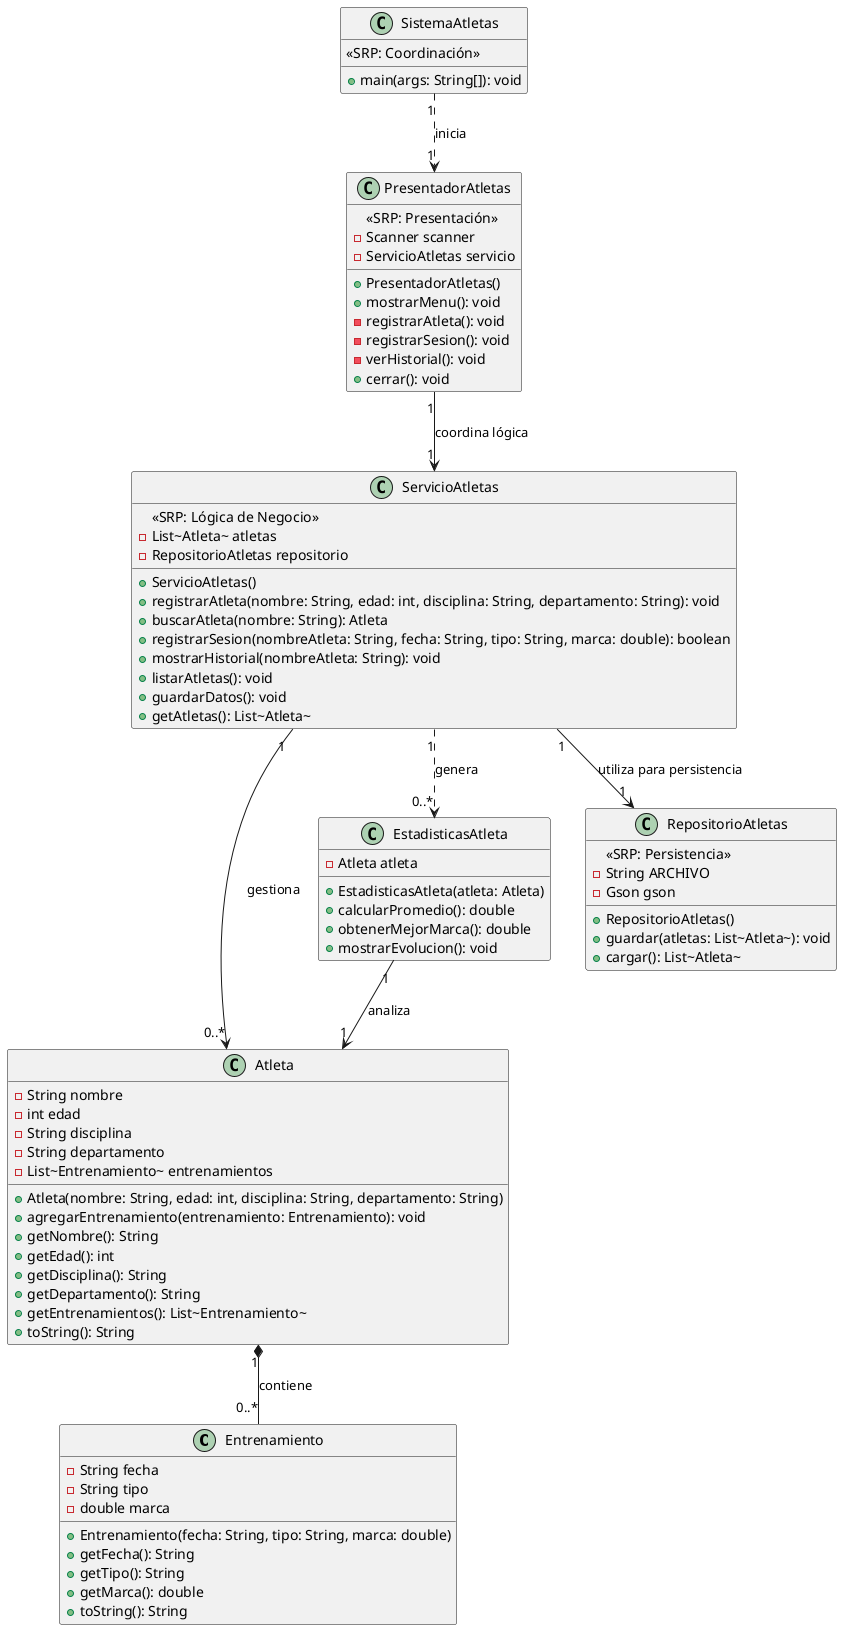@startuml
    class Entrenamiento {
        -String fecha
        -String tipo
        -double marca

        +Entrenamiento(fecha: String, tipo: String, marca: double)
        +getFecha(): String
        +getTipo(): String
        +getMarca(): double
        +toString(): String
    }

    class Atleta {
        -String nombre
        -int edad
        -String disciplina
        -String departamento
        -List~Entrenamiento~ entrenamientos

        +Atleta(nombre: String, edad: int, disciplina: String, departamento: String)
        +agregarEntrenamiento(entrenamiento: Entrenamiento): void
        +getNombre(): String
        +getEdad(): int
        +getDisciplina(): String
        +getDepartamento(): String
        +getEntrenamientos(): List~Entrenamiento~
        +toString(): String
    }

    class EstadisticasAtleta {
        -Atleta atleta

        +EstadisticasAtleta(atleta: Atleta)
        +calcularPromedio(): double
        +obtenerMejorMarca(): double
        +mostrarEvolucion(): void
    }

    class RepositorioAtletas {
        <<SRP: Persistencia>>
        -String ARCHIVO
        -Gson gson

        +RepositorioAtletas()
        +guardar(atletas: List~Atleta~): void
        +cargar(): List~Atleta~
    }

    class ServicioAtletas {
        <<SRP: Lógica de Negocio>>
        -List~Atleta~ atletas
        -RepositorioAtletas repositorio

        +ServicioAtletas()
        +registrarAtleta(nombre: String, edad: int, disciplina: String, departamento: String): void
        +buscarAtleta(nombre: String): Atleta
        +registrarSesion(nombreAtleta: String, fecha: String, tipo: String, marca: double): boolean
        +mostrarHistorial(nombreAtleta: String): void
        +listarAtletas(): void
        +guardarDatos(): void
        +getAtletas(): List~Atleta~
    }

    class PresentadorAtletas {
        <<SRP: Presentación>>
        -Scanner scanner
        -ServicioAtletas servicio

        +PresentadorAtletas()
        +mostrarMenu(): void
        -registrarAtleta(): void
        -registrarSesion(): void
        -verHistorial(): void
        +cerrar(): void
    }
    class SistemaAtletas {
        <<SRP: Coordinación>>

        +main(args: String[]): void
    }
    Atleta "1" *-- "0..*" Entrenamiento : "contiene"
    EstadisticasAtleta "1" --> "1" Atleta : "analiza"

    ServicioAtletas "1" --> "1" RepositorioAtletas : "utiliza para persistencia"
    ServicioAtletas "1" --> "0..*" Atleta : "gestiona"
    ServicioAtletas "1" ..> "0..*" EstadisticasAtleta : "genera"

    PresentadorAtletas "1" --> "1" ServicioAtletas : "coordina lógica"
    SistemaAtletas "1" ..> "1" PresentadorAtletas : "inicia"

@enduml